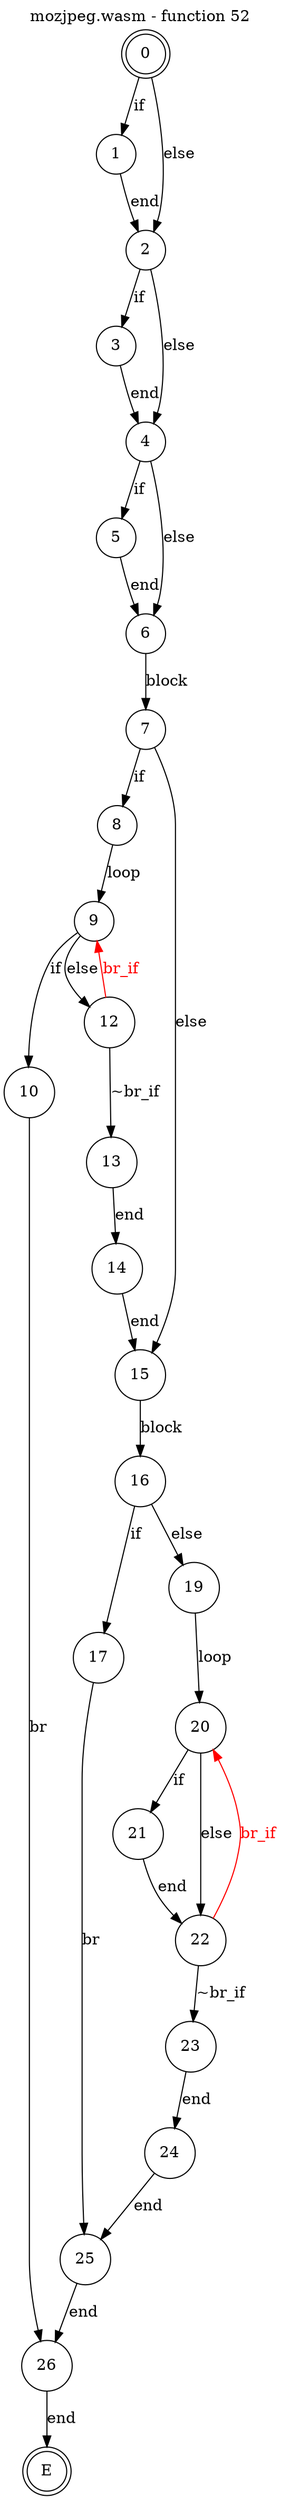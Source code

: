 digraph finite_state_machine {
    label = "mozjpeg.wasm - function 52"
    labelloc =  t
    labelfontsize = 16
    labelfontcolor = black
    labelfontname = "Helvetica"
    node [shape = doublecircle]; 0 E ;
    node [shape = circle];
    0 -> 1[label="if"];
    0 -> 2[label="else"];
    1 -> 2[label="end"];
    2 -> 3[label="if"];
    2 -> 4[label="else"];
    3 -> 4[label="end"];
    4 -> 5[label="if"];
    4 -> 6[label="else"];
    5 -> 6[label="end"];
    6 -> 7[label="block"];
    7 -> 8[label="if"];
    7 -> 15[label="else"];
    8 -> 9[label="loop"];
    9 -> 10[label="if"];
    9 -> 12[label="else"];
    10 -> 26[label="br"];
    12 -> 13[label="~br_if"];
    12 -> 9[color="red" fontcolor="red" label="br_if"];
    13 -> 14[label="end"];
    14 -> 15[label="end"];
    15 -> 16[label="block"];
    16 -> 17[label="if"];
    16 -> 19[label="else"];
    17 -> 25[label="br"];
    19 -> 20[label="loop"];
    20 -> 21[label="if"];
    20 -> 22[label="else"];
    21 -> 22[label="end"];
    22 -> 23[label="~br_if"];
    22 -> 20[color="red" fontcolor="red" label="br_if"];
    23 -> 24[label="end"];
    24 -> 25[label="end"];
    25 -> 26[label="end"];
    26 -> E[label="end"];
}
